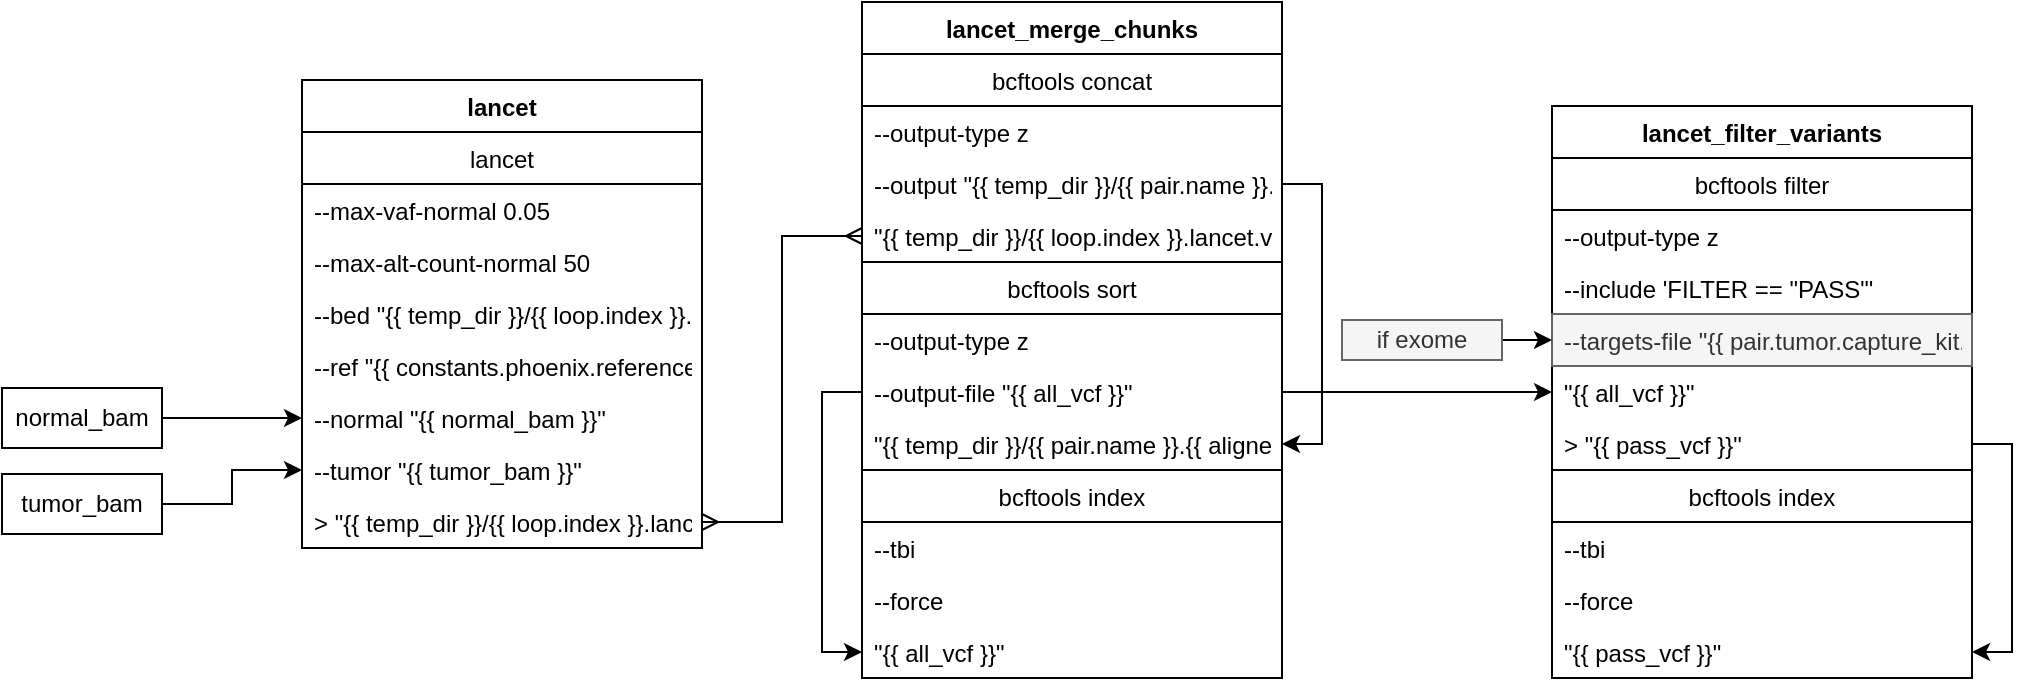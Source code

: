 <mxfile version="15.2.9" type="github">
  <diagram id="WIt3qV00KgJTi2CM3MXX" name="Page-1">
    <mxGraphModel dx="1474" dy="1219" grid="1" gridSize="10" guides="1" tooltips="1" connect="1" arrows="1" fold="1" page="1" pageScale="1" pageWidth="1600" pageHeight="900" math="0" shadow="0">
      <root>
        <mxCell id="0" />
        <mxCell id="1" parent="0" />
        <mxCell id="1CkHS48_fq1Ogfp97Lno-1" style="edgeStyle=orthogonalEdgeStyle;rounded=0;orthogonalLoop=1;jettySize=auto;html=1;exitX=1;exitY=0.5;exitDx=0;exitDy=0;entryX=0;entryY=0.5;entryDx=0;entryDy=0;" edge="1" parent="1" source="1CkHS48_fq1Ogfp97Lno-2" target="1CkHS48_fq1Ogfp97Lno-11">
          <mxGeometry relative="1" as="geometry" />
        </mxCell>
        <mxCell id="1CkHS48_fq1Ogfp97Lno-2" value="normal_bam" style="whiteSpace=wrap;html=1;" vertex="1" parent="1">
          <mxGeometry x="305" y="474" width="80" height="30" as="geometry" />
        </mxCell>
        <mxCell id="1CkHS48_fq1Ogfp97Lno-3" style="edgeStyle=orthogonalEdgeStyle;rounded=0;orthogonalLoop=1;jettySize=auto;html=1;exitX=1;exitY=0.5;exitDx=0;exitDy=0;entryX=0;entryY=0.5;entryDx=0;entryDy=0;" edge="1" parent="1" source="1CkHS48_fq1Ogfp97Lno-4" target="1CkHS48_fq1Ogfp97Lno-12">
          <mxGeometry relative="1" as="geometry" />
        </mxCell>
        <mxCell id="1CkHS48_fq1Ogfp97Lno-4" value="tumor_bam" style="whiteSpace=wrap;html=1;" vertex="1" parent="1">
          <mxGeometry x="305" y="517" width="80" height="30" as="geometry" />
        </mxCell>
        <mxCell id="1CkHS48_fq1Ogfp97Lno-5" value="lancet" style="swimlane;fontStyle=1;childLayout=stackLayout;horizontal=1;startSize=26;fillColor=none;horizontalStack=0;resizeParent=1;resizeParentMax=0;resizeLast=0;collapsible=1;marginBottom=0;direction=east;" vertex="1" parent="1">
          <mxGeometry x="455" y="320" width="200" height="234" as="geometry">
            <mxRectangle x="270" y="344" width="90" height="26" as="alternateBounds" />
          </mxGeometry>
        </mxCell>
        <mxCell id="1CkHS48_fq1Ogfp97Lno-6" value="lancet" style="swimlane;fontStyle=0;childLayout=stackLayout;horizontal=1;startSize=26;fillColor=none;horizontalStack=0;resizeParent=1;resizeParentMax=0;resizeLast=0;collapsible=1;marginBottom=0;" vertex="1" parent="1CkHS48_fq1Ogfp97Lno-5">
          <mxGeometry y="26" width="200" height="208" as="geometry" />
        </mxCell>
        <mxCell id="1CkHS48_fq1Ogfp97Lno-7" value="--max-vaf-normal 0.05" style="text;strokeColor=none;fillColor=none;align=left;verticalAlign=top;spacingLeft=4;spacingRight=4;overflow=hidden;rotatable=0;points=[[0,0.5],[1,0.5]];portConstraint=eastwest;" vertex="1" parent="1CkHS48_fq1Ogfp97Lno-6">
          <mxGeometry y="26" width="200" height="26" as="geometry" />
        </mxCell>
        <mxCell id="1CkHS48_fq1Ogfp97Lno-8" value="--max-alt-count-normal 50" style="text;strokeColor=none;fillColor=none;align=left;verticalAlign=top;spacingLeft=4;spacingRight=4;overflow=hidden;rotatable=0;points=[[0,0.5],[1,0.5]];portConstraint=eastwest;" vertex="1" parent="1CkHS48_fq1Ogfp97Lno-6">
          <mxGeometry y="52" width="200" height="26" as="geometry" />
        </mxCell>
        <mxCell id="1CkHS48_fq1Ogfp97Lno-9" value="--bed &quot;{{ temp_dir }}/{{ loop.index }}.bed&quot;" style="text;align=left;verticalAlign=top;spacingLeft=4;spacingRight=4;overflow=hidden;rotatable=0;points=[[0,0.5],[1,0.5]];portConstraint=eastwest;" vertex="1" parent="1CkHS48_fq1Ogfp97Lno-6">
          <mxGeometry y="78" width="200" height="26" as="geometry" />
        </mxCell>
        <mxCell id="1CkHS48_fq1Ogfp97Lno-10" value="--ref &quot;{{ constants.phoenix.reference_fasta }}&quot;" style="text;strokeColor=none;fillColor=none;align=left;verticalAlign=top;spacingLeft=4;spacingRight=4;overflow=hidden;rotatable=0;points=[[0,0.5],[1,0.5]];portConstraint=eastwest;" vertex="1" parent="1CkHS48_fq1Ogfp97Lno-6">
          <mxGeometry y="104" width="200" height="26" as="geometry" />
        </mxCell>
        <mxCell id="1CkHS48_fq1Ogfp97Lno-11" value="--normal &quot;{{ normal_bam }}&quot;" style="text;strokeColor=none;fillColor=none;align=left;verticalAlign=top;spacingLeft=4;spacingRight=4;overflow=hidden;rotatable=0;points=[[0,0.5],[1,0.5]];portConstraint=eastwest;" vertex="1" parent="1CkHS48_fq1Ogfp97Lno-6">
          <mxGeometry y="130" width="200" height="26" as="geometry" />
        </mxCell>
        <mxCell id="1CkHS48_fq1Ogfp97Lno-12" value="--tumor &quot;{{ tumor_bam }}&quot;" style="text;strokeColor=none;fillColor=none;align=left;verticalAlign=top;spacingLeft=4;spacingRight=4;overflow=hidden;rotatable=0;points=[[0,0.5],[1,0.5]];portConstraint=eastwest;" vertex="1" parent="1CkHS48_fq1Ogfp97Lno-6">
          <mxGeometry y="156" width="200" height="26" as="geometry" />
        </mxCell>
        <mxCell id="1CkHS48_fq1Ogfp97Lno-13" value="&gt; &quot;{{ temp_dir }}/{{ loop.index }}.lancet-uns.vcf&quot;" style="text;strokeColor=none;fillColor=none;align=left;verticalAlign=top;spacingLeft=4;spacingRight=4;overflow=hidden;rotatable=0;points=[[0,0.5],[1,0.5]];portConstraint=eastwest;" vertex="1" parent="1CkHS48_fq1Ogfp97Lno-6">
          <mxGeometry y="182" width="200" height="26" as="geometry" />
        </mxCell>
        <mxCell id="1CkHS48_fq1Ogfp97Lno-14" value="lancet_merge_chunks" style="swimlane;fontStyle=1;childLayout=stackLayout;horizontal=1;startSize=26;fillColor=none;horizontalStack=0;resizeParent=1;resizeParentMax=0;resizeLast=0;collapsible=1;marginBottom=0;direction=east;" vertex="1" parent="1">
          <mxGeometry x="735" y="281" width="210" height="338" as="geometry">
            <mxRectangle x="270" y="344" width="90" height="26" as="alternateBounds" />
          </mxGeometry>
        </mxCell>
        <mxCell id="1CkHS48_fq1Ogfp97Lno-15" value="bcftools concat" style="swimlane;fontStyle=0;childLayout=stackLayout;horizontal=1;startSize=26;horizontalStack=0;resizeParent=1;resizeParentMax=0;resizeLast=0;collapsible=1;marginBottom=0;" vertex="1" parent="1CkHS48_fq1Ogfp97Lno-14">
          <mxGeometry y="26" width="210" height="312" as="geometry" />
        </mxCell>
        <mxCell id="1CkHS48_fq1Ogfp97Lno-16" value="--output-type z" style="text;strokeColor=none;fillColor=none;align=left;verticalAlign=top;spacingLeft=4;spacingRight=4;overflow=hidden;rotatable=0;points=[[0,0.5],[1,0.5]];portConstraint=eastwest;" vertex="1" parent="1CkHS48_fq1Ogfp97Lno-15">
          <mxGeometry y="26" width="210" height="26" as="geometry" />
        </mxCell>
        <mxCell id="1CkHS48_fq1Ogfp97Lno-17" style="edgeStyle=orthogonalEdgeStyle;rounded=0;orthogonalLoop=1;jettySize=auto;html=1;exitX=1;exitY=0.5;exitDx=0;exitDy=0;entryX=1;entryY=0.5;entryDx=0;entryDy=0;startArrow=none;startFill=0;endArrow=classic;endFill=1;" edge="1" parent="1CkHS48_fq1Ogfp97Lno-15" source="1CkHS48_fq1Ogfp97Lno-18" target="1CkHS48_fq1Ogfp97Lno-24">
          <mxGeometry relative="1" as="geometry">
            <Array as="points">
              <mxPoint x="230" y="65" />
              <mxPoint x="230" y="195" />
            </Array>
          </mxGeometry>
        </mxCell>
        <mxCell id="1CkHS48_fq1Ogfp97Lno-18" value="--output &quot;{{ temp_dir }}/{{ pair.name }}.{{ aligner }}.lancet.all.uns.vcf.gz&quot;" style="text;strokeColor=none;fillColor=none;align=left;verticalAlign=top;spacingLeft=4;spacingRight=4;overflow=hidden;rotatable=0;points=[[0,0.5],[1,0.5]];portConstraint=eastwest;" vertex="1" parent="1CkHS48_fq1Ogfp97Lno-15">
          <mxGeometry y="52" width="210" height="26" as="geometry" />
        </mxCell>
        <mxCell id="1CkHS48_fq1Ogfp97Lno-19" value="&quot;{{ temp_dir }}/{{ loop.index }}.lancet.vcf&quot;" style="text;strokeColor=none;fillColor=none;align=left;verticalAlign=top;spacingLeft=4;spacingRight=4;overflow=hidden;rotatable=0;points=[[0,0.5],[1,0.5]];portConstraint=eastwest;" vertex="1" parent="1CkHS48_fq1Ogfp97Lno-15">
          <mxGeometry y="78" width="210" height="26" as="geometry" />
        </mxCell>
        <mxCell id="1CkHS48_fq1Ogfp97Lno-20" value="bcftools sort" style="swimlane;fontStyle=0;childLayout=stackLayout;horizontal=1;startSize=26;fillColor=none;horizontalStack=0;resizeParent=1;resizeParentMax=0;resizeLast=0;collapsible=1;marginBottom=0;" vertex="1" parent="1CkHS48_fq1Ogfp97Lno-15">
          <mxGeometry y="104" width="210" height="208" as="geometry" />
        </mxCell>
        <mxCell id="1CkHS48_fq1Ogfp97Lno-21" value="--output-type z" style="text;strokeColor=none;fillColor=none;align=left;verticalAlign=top;spacingLeft=4;spacingRight=4;overflow=hidden;rotatable=0;points=[[0,0.5],[1,0.5]];portConstraint=eastwest;" vertex="1" parent="1CkHS48_fq1Ogfp97Lno-20">
          <mxGeometry y="26" width="210" height="26" as="geometry" />
        </mxCell>
        <mxCell id="1CkHS48_fq1Ogfp97Lno-22" style="edgeStyle=orthogonalEdgeStyle;rounded=0;orthogonalLoop=1;jettySize=auto;html=1;exitX=0;exitY=0.5;exitDx=0;exitDy=0;entryX=0;entryY=0.5;entryDx=0;entryDy=0;startArrow=none;startFill=0;endArrow=classic;endFill=1;" edge="1" parent="1CkHS48_fq1Ogfp97Lno-20" source="1CkHS48_fq1Ogfp97Lno-23" target="1CkHS48_fq1Ogfp97Lno-28">
          <mxGeometry relative="1" as="geometry" />
        </mxCell>
        <mxCell id="1CkHS48_fq1Ogfp97Lno-23" value="--output-file &quot;{{ all_vcf }}&quot;" style="text;strokeColor=none;fillColor=none;align=left;verticalAlign=top;spacingLeft=4;spacingRight=4;overflow=hidden;rotatable=0;points=[[0,0.5],[1,0.5]];portConstraint=eastwest;" vertex="1" parent="1CkHS48_fq1Ogfp97Lno-20">
          <mxGeometry y="52" width="210" height="26" as="geometry" />
        </mxCell>
        <mxCell id="1CkHS48_fq1Ogfp97Lno-24" value="&quot;{{ temp_dir }}/{{ pair.name }}.{{ aligner }}.lancet.all.uns.vcf.gz&quot;" style="text;strokeColor=none;fillColor=none;align=left;verticalAlign=top;spacingLeft=4;spacingRight=4;overflow=hidden;rotatable=0;points=[[0,0.5],[1,0.5]];portConstraint=eastwest;" vertex="1" parent="1CkHS48_fq1Ogfp97Lno-20">
          <mxGeometry y="78" width="210" height="26" as="geometry" />
        </mxCell>
        <mxCell id="1CkHS48_fq1Ogfp97Lno-25" value="bcftools index" style="swimlane;fontStyle=0;childLayout=stackLayout;horizontal=1;startSize=26;fillColor=none;horizontalStack=0;resizeParent=1;resizeParentMax=0;resizeLast=0;collapsible=1;marginBottom=0;" vertex="1" parent="1CkHS48_fq1Ogfp97Lno-20">
          <mxGeometry y="104" width="210" height="104" as="geometry" />
        </mxCell>
        <mxCell id="1CkHS48_fq1Ogfp97Lno-26" value="--tbi" style="text;strokeColor=none;fillColor=none;align=left;verticalAlign=top;spacingLeft=4;spacingRight=4;overflow=hidden;rotatable=0;points=[[0,0.5],[1,0.5]];portConstraint=eastwest;" vertex="1" parent="1CkHS48_fq1Ogfp97Lno-25">
          <mxGeometry y="26" width="210" height="26" as="geometry" />
        </mxCell>
        <mxCell id="1CkHS48_fq1Ogfp97Lno-27" value="--force" style="text;strokeColor=none;fillColor=none;align=left;verticalAlign=top;spacingLeft=4;spacingRight=4;overflow=hidden;rotatable=0;points=[[0,0.5],[1,0.5]];portConstraint=eastwest;" vertex="1" parent="1CkHS48_fq1Ogfp97Lno-25">
          <mxGeometry y="52" width="210" height="26" as="geometry" />
        </mxCell>
        <mxCell id="1CkHS48_fq1Ogfp97Lno-28" value="&quot;{{ all_vcf }}&quot;" style="text;strokeColor=none;fillColor=none;align=left;verticalAlign=top;spacingLeft=4;spacingRight=4;overflow=hidden;rotatable=0;points=[[0,0.5],[1,0.5]];portConstraint=eastwest;" vertex="1" parent="1CkHS48_fq1Ogfp97Lno-25">
          <mxGeometry y="78" width="210" height="26" as="geometry" />
        </mxCell>
        <mxCell id="1CkHS48_fq1Ogfp97Lno-29" value="lancet_filter_variants" style="swimlane;fontStyle=1;childLayout=stackLayout;horizontal=1;startSize=26;fillColor=none;horizontalStack=0;resizeParent=1;resizeParentMax=0;resizeLast=0;collapsible=1;marginBottom=0;direction=east;" vertex="1" parent="1">
          <mxGeometry x="1080" y="333" width="210" height="286" as="geometry">
            <mxRectangle x="270" y="344" width="90" height="26" as="alternateBounds" />
          </mxGeometry>
        </mxCell>
        <mxCell id="1CkHS48_fq1Ogfp97Lno-30" value="bcftools filter" style="swimlane;fontStyle=0;childLayout=stackLayout;horizontal=1;startSize=26;fillColor=none;horizontalStack=0;resizeParent=1;resizeParentMax=0;resizeLast=0;collapsible=1;marginBottom=0;" vertex="1" parent="1CkHS48_fq1Ogfp97Lno-29">
          <mxGeometry y="26" width="210" height="260" as="geometry" />
        </mxCell>
        <mxCell id="1CkHS48_fq1Ogfp97Lno-31" value="--output-type z" style="text;strokeColor=none;fillColor=none;align=left;verticalAlign=top;spacingLeft=4;spacingRight=4;overflow=hidden;rotatable=0;points=[[0,0.5],[1,0.5]];portConstraint=eastwest;" vertex="1" parent="1CkHS48_fq1Ogfp97Lno-30">
          <mxGeometry y="26" width="210" height="26" as="geometry" />
        </mxCell>
        <mxCell id="1CkHS48_fq1Ogfp97Lno-32" value="--include &#39;FILTER == &quot;PASS&quot;&#39;" style="text;strokeColor=none;fillColor=none;align=left;verticalAlign=top;spacingLeft=4;spacingRight=4;overflow=hidden;rotatable=0;points=[[0,0.5],[1,0.5]];portConstraint=eastwest;" vertex="1" parent="1CkHS48_fq1Ogfp97Lno-30">
          <mxGeometry y="52" width="210" height="26" as="geometry" />
        </mxCell>
        <mxCell id="1CkHS48_fq1Ogfp97Lno-33" value="--targets-file &quot;{{ pair.tumor.capture_kit.extended_bed }}&quot;" style="text;fillColor=#f5f5f5;align=left;verticalAlign=top;spacingLeft=4;spacingRight=4;overflow=hidden;rotatable=0;points=[[0,0.5],[1,0.5]];portConstraint=eastwest;fontColor=#333333;strokeColor=#666666;" vertex="1" parent="1CkHS48_fq1Ogfp97Lno-30">
          <mxGeometry y="78" width="210" height="26" as="geometry" />
        </mxCell>
        <mxCell id="1CkHS48_fq1Ogfp97Lno-34" value="&quot;{{ all_vcf }}&quot;" style="text;strokeColor=none;fillColor=none;align=left;verticalAlign=top;spacingLeft=4;spacingRight=4;overflow=hidden;rotatable=0;points=[[0,0.5],[1,0.5]];portConstraint=eastwest;" vertex="1" parent="1CkHS48_fq1Ogfp97Lno-30">
          <mxGeometry y="104" width="210" height="26" as="geometry" />
        </mxCell>
        <mxCell id="1CkHS48_fq1Ogfp97Lno-35" style="edgeStyle=orthogonalEdgeStyle;rounded=0;orthogonalLoop=1;jettySize=auto;html=1;exitX=1;exitY=0.5;exitDx=0;exitDy=0;entryX=1;entryY=0.5;entryDx=0;entryDy=0;startArrow=none;startFill=0;endArrow=classic;endFill=1;" edge="1" parent="1CkHS48_fq1Ogfp97Lno-30" source="1CkHS48_fq1Ogfp97Lno-36" target="1CkHS48_fq1Ogfp97Lno-40">
          <mxGeometry relative="1" as="geometry" />
        </mxCell>
        <mxCell id="1CkHS48_fq1Ogfp97Lno-36" value="&gt; &quot;{{ pass_vcf }}&quot;" style="text;strokeColor=none;fillColor=none;align=left;verticalAlign=top;spacingLeft=4;spacingRight=4;overflow=hidden;rotatable=0;points=[[0,0.5],[1,0.5]];portConstraint=eastwest;" vertex="1" parent="1CkHS48_fq1Ogfp97Lno-30">
          <mxGeometry y="130" width="210" height="26" as="geometry" />
        </mxCell>
        <mxCell id="1CkHS48_fq1Ogfp97Lno-37" value="bcftools index" style="swimlane;fontStyle=0;childLayout=stackLayout;horizontal=1;startSize=26;fillColor=none;horizontalStack=0;resizeParent=1;resizeParentMax=0;resizeLast=0;collapsible=1;marginBottom=0;" vertex="1" parent="1CkHS48_fq1Ogfp97Lno-30">
          <mxGeometry y="156" width="210" height="104" as="geometry" />
        </mxCell>
        <mxCell id="1CkHS48_fq1Ogfp97Lno-38" value="--tbi" style="text;strokeColor=none;fillColor=none;align=left;verticalAlign=top;spacingLeft=4;spacingRight=4;overflow=hidden;rotatable=0;points=[[0,0.5],[1,0.5]];portConstraint=eastwest;" vertex="1" parent="1CkHS48_fq1Ogfp97Lno-37">
          <mxGeometry y="26" width="210" height="26" as="geometry" />
        </mxCell>
        <mxCell id="1CkHS48_fq1Ogfp97Lno-39" value="--force" style="text;strokeColor=none;fillColor=none;align=left;verticalAlign=top;spacingLeft=4;spacingRight=4;overflow=hidden;rotatable=0;points=[[0,0.5],[1,0.5]];portConstraint=eastwest;" vertex="1" parent="1CkHS48_fq1Ogfp97Lno-37">
          <mxGeometry y="52" width="210" height="26" as="geometry" />
        </mxCell>
        <mxCell id="1CkHS48_fq1Ogfp97Lno-40" value="&quot;{{ pass_vcf }}&quot;" style="text;strokeColor=none;fillColor=none;align=left;verticalAlign=top;spacingLeft=4;spacingRight=4;overflow=hidden;rotatable=0;points=[[0,0.5],[1,0.5]];portConstraint=eastwest;" vertex="1" parent="1CkHS48_fq1Ogfp97Lno-37">
          <mxGeometry y="78" width="210" height="26" as="geometry" />
        </mxCell>
        <mxCell id="1CkHS48_fq1Ogfp97Lno-41" style="edgeStyle=orthogonalEdgeStyle;rounded=0;orthogonalLoop=1;jettySize=auto;html=1;exitX=1;exitY=0.5;exitDx=0;exitDy=0;entryX=0;entryY=0.5;entryDx=0;entryDy=0;startArrow=none;startFill=0;endArrow=classic;endFill=1;" edge="1" parent="1" source="1CkHS48_fq1Ogfp97Lno-23" target="1CkHS48_fq1Ogfp97Lno-34">
          <mxGeometry relative="1" as="geometry" />
        </mxCell>
        <mxCell id="1CkHS48_fq1Ogfp97Lno-42" style="edgeStyle=orthogonalEdgeStyle;rounded=0;orthogonalLoop=1;jettySize=auto;html=1;exitX=1;exitY=0.5;exitDx=0;exitDy=0;" edge="1" parent="1" source="1CkHS48_fq1Ogfp97Lno-43" target="1CkHS48_fq1Ogfp97Lno-33">
          <mxGeometry relative="1" as="geometry" />
        </mxCell>
        <mxCell id="1CkHS48_fq1Ogfp97Lno-43" value="if exome" style="text;html=1;strokeColor=#666666;fillColor=#f5f5f5;align=center;verticalAlign=middle;whiteSpace=wrap;rounded=0;fontColor=#333333;" vertex="1" parent="1">
          <mxGeometry x="975" y="440" width="80" height="20" as="geometry" />
        </mxCell>
        <mxCell id="1CkHS48_fq1Ogfp97Lno-44" style="edgeStyle=orthogonalEdgeStyle;rounded=0;orthogonalLoop=1;jettySize=auto;html=1;exitX=1;exitY=0.5;exitDx=0;exitDy=0;entryX=0;entryY=0.5;entryDx=0;entryDy=0;endArrow=ERmany;endFill=0;startArrow=ERmany;startFill=0;" edge="1" parent="1" source="1CkHS48_fq1Ogfp97Lno-13" target="1CkHS48_fq1Ogfp97Lno-19">
          <mxGeometry relative="1" as="geometry" />
        </mxCell>
      </root>
    </mxGraphModel>
  </diagram>
</mxfile>
